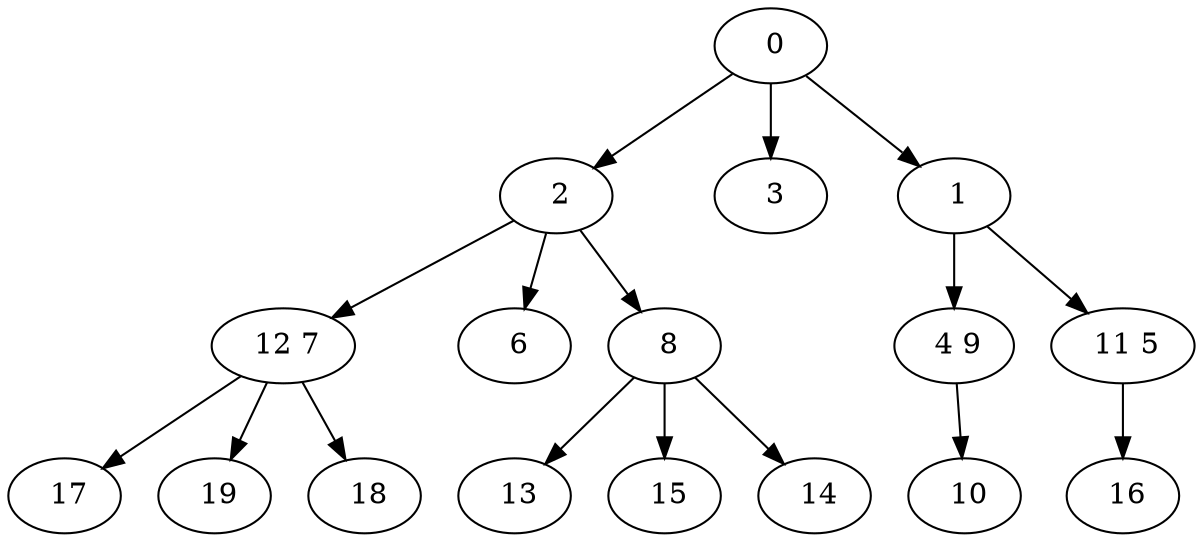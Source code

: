 digraph mytree {
" 0" -> " 2";
" 0" -> " 3";
" 0" -> " 1";
" 2" -> " 12 7";
" 2" -> " 6";
" 2" -> " 8";
" 3";
" 1" -> " 4 9";
" 1" -> " 11 5";
" 4 9" -> " 10";
" 17";
" 12 7" -> " 17";
" 12 7" -> " 19";
" 12 7" -> " 18";
" 6";
" 8" -> " 13";
" 8" -> " 15";
" 8" -> " 14";
" 13";
" 15";
" 19";
" 18";
" 14";
" 11 5" -> " 16";
" 16";
" 10";
}
